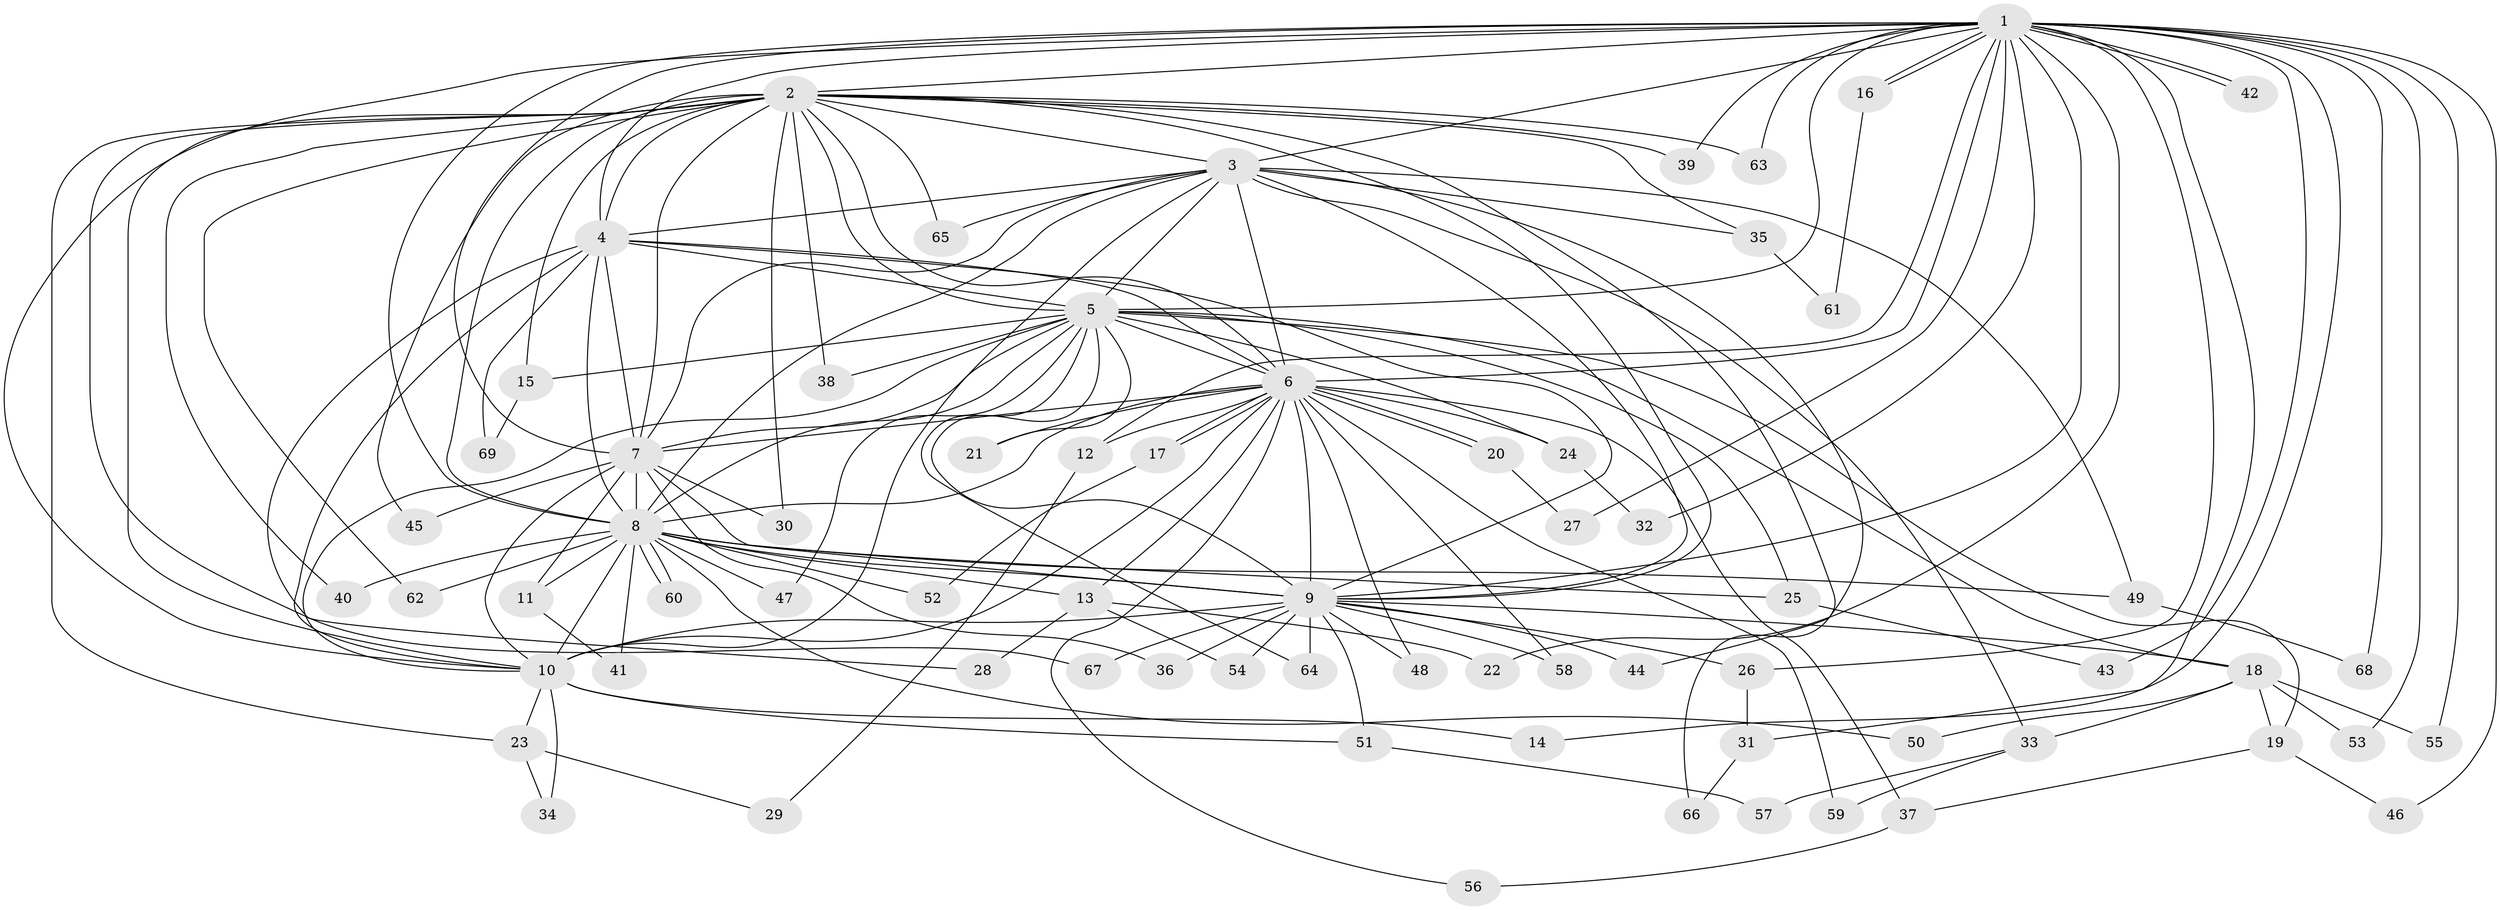 // Generated by graph-tools (version 1.1) at 2025/45/03/09/25 04:45:09]
// undirected, 69 vertices, 163 edges
graph export_dot {
graph [start="1"]
  node [color=gray90,style=filled];
  1;
  2;
  3;
  4;
  5;
  6;
  7;
  8;
  9;
  10;
  11;
  12;
  13;
  14;
  15;
  16;
  17;
  18;
  19;
  20;
  21;
  22;
  23;
  24;
  25;
  26;
  27;
  28;
  29;
  30;
  31;
  32;
  33;
  34;
  35;
  36;
  37;
  38;
  39;
  40;
  41;
  42;
  43;
  44;
  45;
  46;
  47;
  48;
  49;
  50;
  51;
  52;
  53;
  54;
  55;
  56;
  57;
  58;
  59;
  60;
  61;
  62;
  63;
  64;
  65;
  66;
  67;
  68;
  69;
  1 -- 2;
  1 -- 3;
  1 -- 4;
  1 -- 5;
  1 -- 6;
  1 -- 7;
  1 -- 8;
  1 -- 9;
  1 -- 10;
  1 -- 12;
  1 -- 14;
  1 -- 16;
  1 -- 16;
  1 -- 22;
  1 -- 26;
  1 -- 27;
  1 -- 31;
  1 -- 32;
  1 -- 39;
  1 -- 42;
  1 -- 42;
  1 -- 43;
  1 -- 46;
  1 -- 53;
  1 -- 55;
  1 -- 63;
  1 -- 68;
  2 -- 3;
  2 -- 4;
  2 -- 5;
  2 -- 6;
  2 -- 7;
  2 -- 8;
  2 -- 9;
  2 -- 10;
  2 -- 15;
  2 -- 23;
  2 -- 30;
  2 -- 35;
  2 -- 38;
  2 -- 39;
  2 -- 40;
  2 -- 45;
  2 -- 62;
  2 -- 63;
  2 -- 65;
  2 -- 66;
  2 -- 67;
  3 -- 4;
  3 -- 5;
  3 -- 6;
  3 -- 7;
  3 -- 8;
  3 -- 9;
  3 -- 10;
  3 -- 33;
  3 -- 35;
  3 -- 44;
  3 -- 49;
  3 -- 65;
  4 -- 5;
  4 -- 6;
  4 -- 7;
  4 -- 8;
  4 -- 9;
  4 -- 10;
  4 -- 28;
  4 -- 69;
  5 -- 6;
  5 -- 7;
  5 -- 8;
  5 -- 9;
  5 -- 10;
  5 -- 15;
  5 -- 18;
  5 -- 19;
  5 -- 21;
  5 -- 24;
  5 -- 25;
  5 -- 38;
  5 -- 47;
  5 -- 64;
  6 -- 7;
  6 -- 8;
  6 -- 9;
  6 -- 10;
  6 -- 12;
  6 -- 13;
  6 -- 17;
  6 -- 17;
  6 -- 20;
  6 -- 20;
  6 -- 21;
  6 -- 24;
  6 -- 37;
  6 -- 48;
  6 -- 56;
  6 -- 58;
  6 -- 59;
  7 -- 8;
  7 -- 9;
  7 -- 10;
  7 -- 11;
  7 -- 30;
  7 -- 36;
  7 -- 45;
  8 -- 9;
  8 -- 10;
  8 -- 11;
  8 -- 13;
  8 -- 25;
  8 -- 40;
  8 -- 41;
  8 -- 47;
  8 -- 49;
  8 -- 50;
  8 -- 52;
  8 -- 60;
  8 -- 60;
  8 -- 62;
  9 -- 10;
  9 -- 18;
  9 -- 26;
  9 -- 36;
  9 -- 44;
  9 -- 48;
  9 -- 51;
  9 -- 54;
  9 -- 58;
  9 -- 64;
  9 -- 67;
  10 -- 14;
  10 -- 23;
  10 -- 34;
  10 -- 51;
  11 -- 41;
  12 -- 29;
  13 -- 22;
  13 -- 28;
  13 -- 54;
  15 -- 69;
  16 -- 61;
  17 -- 52;
  18 -- 19;
  18 -- 33;
  18 -- 50;
  18 -- 53;
  18 -- 55;
  19 -- 37;
  19 -- 46;
  20 -- 27;
  23 -- 29;
  23 -- 34;
  24 -- 32;
  25 -- 43;
  26 -- 31;
  31 -- 66;
  33 -- 57;
  33 -- 59;
  35 -- 61;
  37 -- 56;
  49 -- 68;
  51 -- 57;
}
